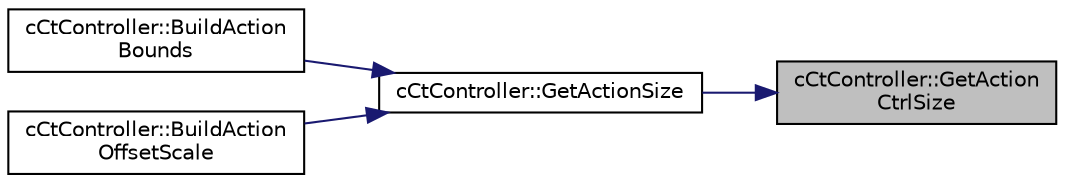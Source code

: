 digraph "cCtController::GetActionCtrlSize"
{
 // LATEX_PDF_SIZE
  edge [fontname="Helvetica",fontsize="10",labelfontname="Helvetica",labelfontsize="10"];
  node [fontname="Helvetica",fontsize="10",shape=record];
  rankdir="RL";
  Node1 [label="cCtController::GetAction\lCtrlSize",height=0.2,width=0.4,color="black", fillcolor="grey75", style="filled", fontcolor="black",tooltip=" "];
  Node1 -> Node2 [dir="back",color="midnightblue",fontsize="10",style="solid",fontname="Helvetica"];
  Node2 [label="cCtController::GetActionSize",height=0.2,width=0.4,color="black", fillcolor="white", style="filled",URL="$classc_ct_controller.html#a7333caae2fa7a33082dae8eaa32e2a25",tooltip=" "];
  Node2 -> Node3 [dir="back",color="midnightblue",fontsize="10",style="solid",fontname="Helvetica"];
  Node3 [label="cCtController::BuildAction\lBounds",height=0.2,width=0.4,color="black", fillcolor="white", style="filled",URL="$classc_ct_controller.html#ab96786775c14e9b00adc55412d333b9f",tooltip=" "];
  Node2 -> Node4 [dir="back",color="midnightblue",fontsize="10",style="solid",fontname="Helvetica"];
  Node4 [label="cCtController::BuildAction\lOffsetScale",height=0.2,width=0.4,color="black", fillcolor="white", style="filled",URL="$classc_ct_controller.html#a9de4b4509192075c239845c63ec305e6",tooltip=" "];
}
